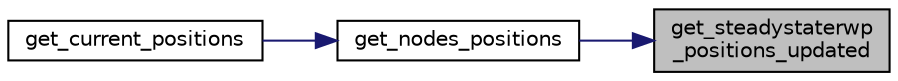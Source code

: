 digraph "get_steadystaterwp_positions_updated"
{
 // LATEX_PDF_SIZE
  edge [fontname="Helvetica",fontsize="10",labelfontname="Helvetica",labelfontsize="10"];
  node [fontname="Helvetica",fontsize="10",shape=record];
  rankdir="RL";
  Node1 [label="get_steadystaterwp\l_positions_updated",height=0.2,width=0.4,color="black", fillcolor="grey75", style="filled", fontcolor="black",tooltip=" "];
  Node1 -> Node2 [dir="back",color="midnightblue",fontsize="10",style="solid",fontname="Helvetica"];
  Node2 [label="get_nodes_positions",height=0.2,width=0.4,color="black", fillcolor="white", style="filled",URL="$omg_8h.html#a8d850b576c06277a993438bfd2a9c76c",tooltip=" "];
  Node2 -> Node3 [dir="back",color="midnightblue",fontsize="10",style="solid",fontname="Helvetica"];
  Node3 [label="get_current_positions",height=0.2,width=0.4,color="black", fillcolor="white", style="filled",URL="$omg_8h.html#a66111ecea1dd1a6241d4d44280fad165",tooltip="According to the mobility type, call the corresponding get_positions_updated... function in order to ..."];
}
